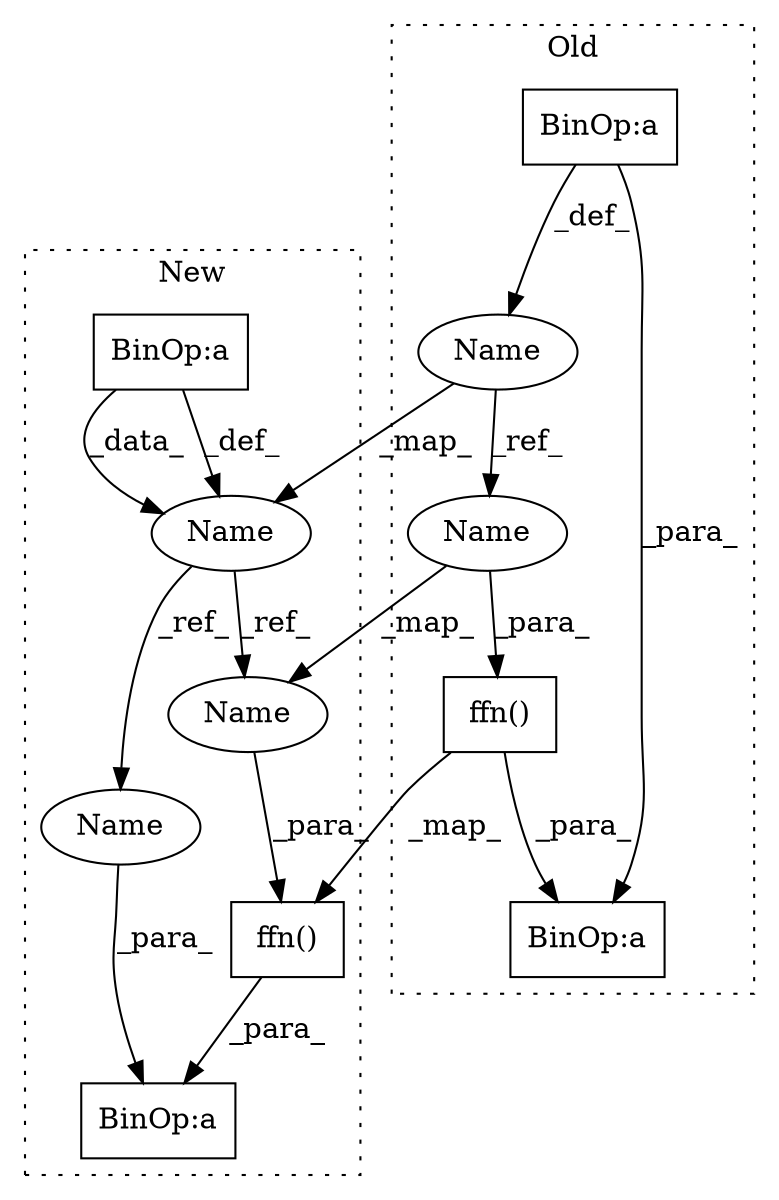 digraph G {
subgraph cluster0 {
1 [label="ffn()" a="75" s="9780,9800" l="9,1" shape="box"];
3 [label="BinOp:a" a="82" s="9742" l="3" shape="box"];
4 [label="BinOp:a" a="82" s="9854" l="3" shape="box"];
8 [label="Name" a="87" s="9698" l="11" shape="ellipse"];
11 [label="Name" a="87" s="9789" l="11" shape="ellipse"];
label = "Old";
style="dotted";
}
subgraph cluster1 {
2 [label="ffn()" a="75" s="9778,9798" l="9,1" shape="box"];
5 [label="BinOp:a" a="82" s="9687" l="3" shape="box"];
6 [label="BinOp:a" a="82" s="9799" l="3" shape="box"];
7 [label="Name" a="87" s="9710" l="11" shape="ellipse"];
9 [label="Name" a="87" s="9787" l="11" shape="ellipse"];
10 [label="Name" a="87" s="9802" l="11" shape="ellipse"];
label = "New";
style="dotted";
}
1 -> 2 [label="_map_"];
1 -> 4 [label="_para_"];
2 -> 6 [label="_para_"];
3 -> 8 [label="_def_"];
3 -> 4 [label="_para_"];
5 -> 7 [label="_data_"];
5 -> 7 [label="_def_"];
7 -> 10 [label="_ref_"];
7 -> 9 [label="_ref_"];
8 -> 11 [label="_ref_"];
8 -> 7 [label="_map_"];
9 -> 2 [label="_para_"];
10 -> 6 [label="_para_"];
11 -> 1 [label="_para_"];
11 -> 9 [label="_map_"];
}